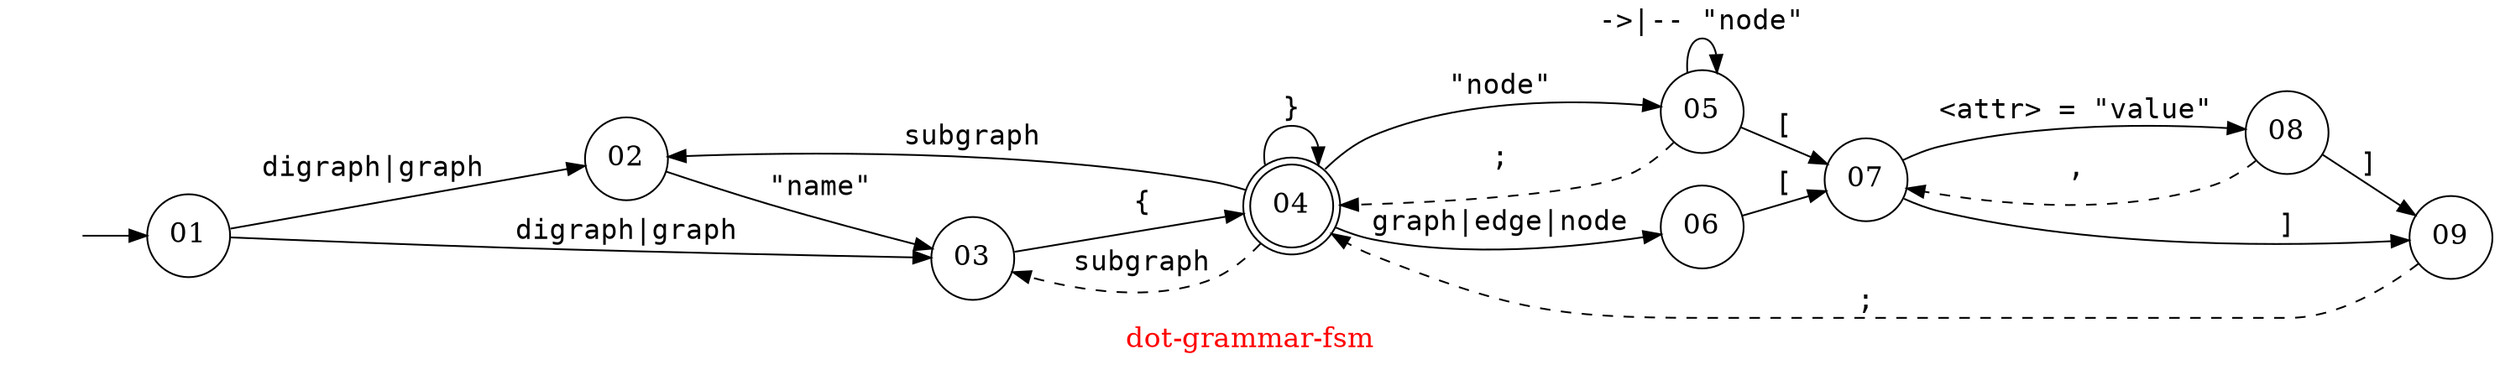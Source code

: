 // Copyright (C) 2007 - 2015 Robert Nielsen <robert@dakota.org>
//
// Licensed under the Apache License, Version 2.0 (the "License");
// you may not use this file except in compliance with the License.
// You may obtain a copy of the License at
//
//      http://www.apache.org/licenses/LICENSE-2.0
//
// Unless required by applicable law or agreed to in writing, software
// distributed under the License is distributed on an "AS IS" BASIS,
// WITHOUT WARRANTIES OR CONDITIONS OF ANY KIND, either express or implied.
// See the License for the specific language governing permissions and
// limitations under the License.

digraph "dot-grammar-fsm"
{
  graph [ rankdir = "LR",
          center = true,
          label = "\G",
          fontcolor = red,
          fontsize = 16,
          //size = "7.5,10", page = "8.5,11",
        ];
  node [ shape = circle, width = 0.6, fontsize = 16 ];
  //node [ label = "", width = 0.3 ]; // comment out this line if you want the node names displayed

  // on OS X/darwin it wants Courier-Bold and Courier-Oblique
  edge [ fontname = "Courier", fontsize = 16 ];

  st [ label = "", style = invis ];
  04 [ shape = doublecircle ];

  st -> 01;
  01 -> 02 [ label = "digraph|graph", weight = 1 ];
  01 -> 03 [ label = "digraph|graph" ];
  02 -> 03 [ label = "\"name\"", weight = 1 ];
  03 -> 04 [ label = "{", weight = 1 ];
  04 -> 02 [ label = "subgraph" ];
  04 -> 03 [ label = "subgraph", style = dashed ];
  04 -> 04 [ label = "}" ];
  04 -> 05 [ label = "\"node\"", weight = 1 ];
  04 -> 06 [ label = "graph|edge|node" ];
  05 -> 04 [ label = ";", style = dashed ];
  05 -> 05 [ label = "->|-- \"node\"" ];
  05 -> 07 [ label = "[" ];
  06 -> 07 [ label = "[" ];
  07 -> 08 [ label = "<attr> = \"value\"", weight = 1 ];
  07 -> 09 [ label = "]" ];
  08 -> 07 [ label = ",", style = dashed ];
  08 -> 09 [ label = "]", weight = 1 ];
  09 -> 04 [ label = ";", style = dashed ];
}
